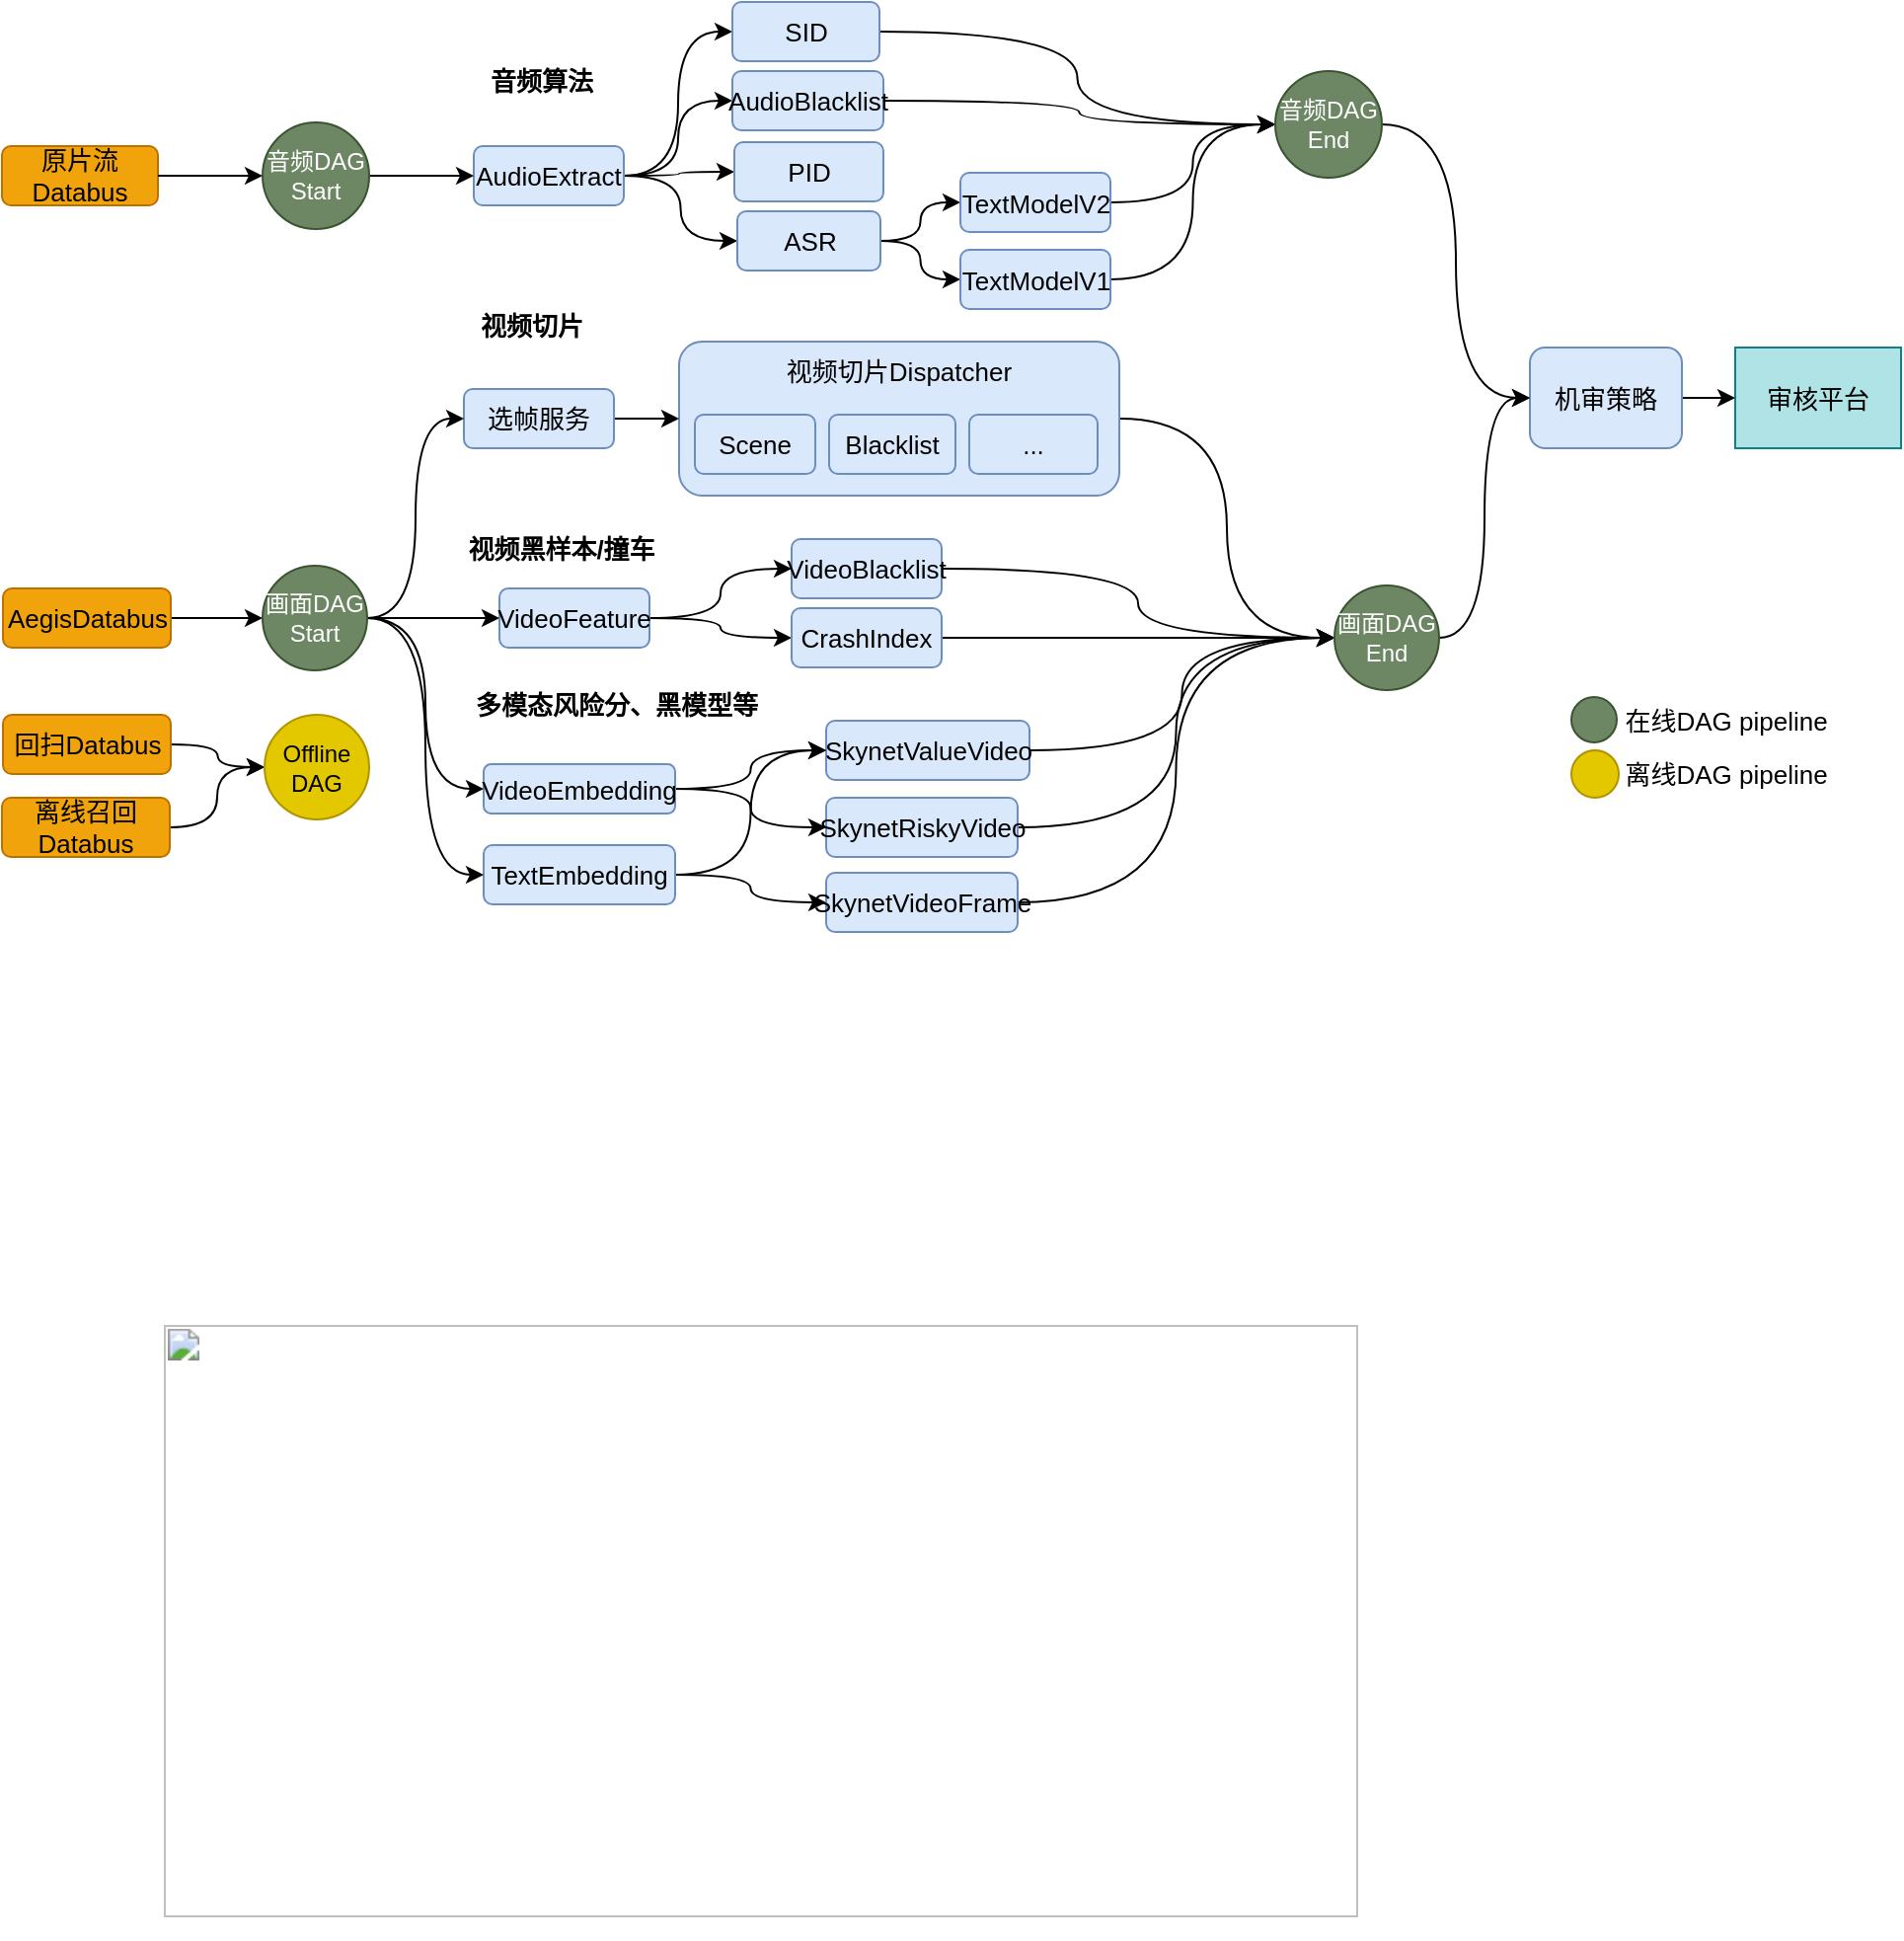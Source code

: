 <mxfile version="24.0.4" type="github">
  <diagram id="Mzif3MlfNewGBexyQ6pW" name="新机审流程">
    <mxGraphModel dx="1434" dy="1512" grid="0" gridSize="10" guides="1" tooltips="1" connect="1" arrows="1" fold="1" page="1" pageScale="1" pageWidth="1169" pageHeight="827" math="0" shadow="0">
      <root>
        <mxCell id="0" />
        <mxCell id="1" parent="0" />
        <mxCell id="2KQEu0lB_ZdivUlEr96o-11" value="审核平台" style="rounded=0;whiteSpace=wrap;html=1;fontSize=13;fillColor=#b0e3e6;strokeColor=#0e8088;" parent="1" vertex="1">
          <mxGeometry x="1042" y="-390" width="84" height="51" as="geometry" />
        </mxCell>
        <mxCell id="vf4R6eB1hgoiosgvf34Q-69" style="edgeStyle=orthogonalEdgeStyle;curved=1;rounded=0;orthogonalLoop=1;jettySize=auto;html=1;exitX=1;exitY=0.5;exitDx=0;exitDy=0;entryX=0;entryY=0.5;entryDx=0;entryDy=0;fontSize=13;" parent="1" source="kGWkDboD7di_XbReE8EX-30" target="kGWkDboD7di_XbReE8EX-33" edge="1">
          <mxGeometry relative="1" as="geometry" />
        </mxCell>
        <mxCell id="vf4R6eB1hgoiosgvf34Q-70" style="edgeStyle=orthogonalEdgeStyle;curved=1;rounded=0;orthogonalLoop=1;jettySize=auto;html=1;exitX=1;exitY=0.5;exitDx=0;exitDy=0;entryX=0;entryY=0.5;entryDx=0;entryDy=0;fontSize=13;" parent="1" source="kGWkDboD7di_XbReE8EX-30" target="kGWkDboD7di_XbReE8EX-34" edge="1">
          <mxGeometry relative="1" as="geometry" />
        </mxCell>
        <mxCell id="vf4R6eB1hgoiosgvf34Q-71" style="edgeStyle=orthogonalEdgeStyle;curved=1;rounded=0;orthogonalLoop=1;jettySize=auto;html=1;exitX=1;exitY=0.5;exitDx=0;exitDy=0;entryX=0;entryY=0.5;entryDx=0;entryDy=0;fontSize=13;" parent="1" source="kGWkDboD7di_XbReE8EX-30" target="kGWkDboD7di_XbReE8EX-37" edge="1">
          <mxGeometry relative="1" as="geometry" />
        </mxCell>
        <mxCell id="vf4R6eB1hgoiosgvf34Q-72" style="edgeStyle=orthogonalEdgeStyle;curved=1;rounded=0;orthogonalLoop=1;jettySize=auto;html=1;exitX=1;exitY=0.5;exitDx=0;exitDy=0;entryX=0;entryY=0.5;entryDx=0;entryDy=0;fontSize=13;" parent="1" source="kGWkDboD7di_XbReE8EX-30" target="kGWkDboD7di_XbReE8EX-32" edge="1">
          <mxGeometry relative="1" as="geometry" />
        </mxCell>
        <mxCell id="kGWkDboD7di_XbReE8EX-30" value="&lt;span style=&quot;font-size: 13px;&quot;&gt;AudioExtract&lt;/span&gt;" style="rounded=1;whiteSpace=wrap;html=1;fontSize=13;fillColor=#dae8fc;strokeColor=#6c8ebf;" parent="1" vertex="1">
          <mxGeometry x="403" y="-492" width="76" height="30" as="geometry" />
        </mxCell>
        <mxCell id="2PBx-i7iapAm84XtsBXq-2" style="edgeStyle=orthogonalEdgeStyle;curved=1;rounded=0;orthogonalLoop=1;jettySize=auto;html=1;exitX=1;exitY=0.5;exitDx=0;exitDy=0;entryX=0;entryY=0.5;entryDx=0;entryDy=0;fontSize=13;" edge="1" parent="1" source="kGWkDboD7di_XbReE8EX-32" target="kGWkDboD7di_XbReE8EX-63">
          <mxGeometry relative="1" as="geometry" />
        </mxCell>
        <mxCell id="2PBx-i7iapAm84XtsBXq-3" style="edgeStyle=orthogonalEdgeStyle;curved=1;rounded=0;orthogonalLoop=1;jettySize=auto;html=1;exitX=1;exitY=0.5;exitDx=0;exitDy=0;entryX=0;entryY=0.5;entryDx=0;entryDy=0;fontSize=13;" edge="1" parent="1" source="kGWkDboD7di_XbReE8EX-32" target="kGWkDboD7di_XbReE8EX-62">
          <mxGeometry relative="1" as="geometry" />
        </mxCell>
        <mxCell id="kGWkDboD7di_XbReE8EX-32" value="&lt;span style=&quot;font-size: 13px;&quot;&gt;ASR&lt;/span&gt;" style="rounded=1;whiteSpace=wrap;html=1;fontSize=13;fillColor=#dae8fc;strokeColor=#6c8ebf;" parent="1" vertex="1">
          <mxGeometry x="536.5" y="-459" width="72.5" height="30" as="geometry" />
        </mxCell>
        <mxCell id="2PBx-i7iapAm84XtsBXq-25" style="edgeStyle=orthogonalEdgeStyle;curved=1;rounded=0;orthogonalLoop=1;jettySize=auto;html=1;exitX=1;exitY=0.5;exitDx=0;exitDy=0;entryX=0;entryY=0.5;entryDx=0;entryDy=0;fontSize=13;" edge="1" parent="1" source="kGWkDboD7di_XbReE8EX-33" target="2PBx-i7iapAm84XtsBXq-18">
          <mxGeometry relative="1" as="geometry" />
        </mxCell>
        <mxCell id="kGWkDboD7di_XbReE8EX-33" value="&lt;span style=&quot;font-size: 13px;&quot;&gt;SID&lt;/span&gt;" style="rounded=1;whiteSpace=wrap;html=1;fontSize=13;fillColor=#dae8fc;strokeColor=#6c8ebf;" parent="1" vertex="1">
          <mxGeometry x="534" y="-565" width="74.5" height="30" as="geometry" />
        </mxCell>
        <mxCell id="2PBx-i7iapAm84XtsBXq-26" style="edgeStyle=orthogonalEdgeStyle;curved=1;rounded=0;orthogonalLoop=1;jettySize=auto;html=1;exitX=1;exitY=0.5;exitDx=0;exitDy=0;entryX=0;entryY=0.5;entryDx=0;entryDy=0;fontSize=13;" edge="1" parent="1" source="kGWkDboD7di_XbReE8EX-34" target="2PBx-i7iapAm84XtsBXq-18">
          <mxGeometry relative="1" as="geometry" />
        </mxCell>
        <mxCell id="kGWkDboD7di_XbReE8EX-34" value="&lt;span style=&quot;font-size: 13px;&quot;&gt;AudioBlacklist&lt;/span&gt;" style="rounded=1;whiteSpace=wrap;html=1;fontSize=13;fillColor=#dae8fc;strokeColor=#6c8ebf;" parent="1" vertex="1">
          <mxGeometry x="534" y="-530" width="76.5" height="30" as="geometry" />
        </mxCell>
        <mxCell id="kGWkDboD7di_XbReE8EX-37" value="&lt;span style=&quot;font-size: 13px;&quot;&gt;PID&lt;/span&gt;" style="rounded=1;whiteSpace=wrap;html=1;fontSize=13;fillColor=#dae8fc;strokeColor=#6c8ebf;" parent="1" vertex="1">
          <mxGeometry x="535" y="-494" width="75.5" height="30" as="geometry" />
        </mxCell>
        <mxCell id="2PBx-i7iapAm84XtsBXq-28" style="edgeStyle=orthogonalEdgeStyle;curved=1;rounded=0;orthogonalLoop=1;jettySize=auto;html=1;exitX=1;exitY=0.5;exitDx=0;exitDy=0;entryX=0;entryY=0.5;entryDx=0;entryDy=0;fontSize=13;" edge="1" parent="1" source="kGWkDboD7di_XbReE8EX-62" target="2PBx-i7iapAm84XtsBXq-18">
          <mxGeometry relative="1" as="geometry" />
        </mxCell>
        <mxCell id="kGWkDboD7di_XbReE8EX-62" value="TextModelV1" style="rounded=1;whiteSpace=wrap;html=1;fontSize=13;fillColor=#dae8fc;strokeColor=#6c8ebf;" parent="1" vertex="1">
          <mxGeometry x="649.5" y="-439.5" width="76" height="30" as="geometry" />
        </mxCell>
        <mxCell id="2PBx-i7iapAm84XtsBXq-27" style="edgeStyle=orthogonalEdgeStyle;curved=1;rounded=0;orthogonalLoop=1;jettySize=auto;html=1;exitX=1;exitY=0.5;exitDx=0;exitDy=0;entryX=0;entryY=0.5;entryDx=0;entryDy=0;fontSize=13;" edge="1" parent="1" source="kGWkDboD7di_XbReE8EX-63" target="2PBx-i7iapAm84XtsBXq-18">
          <mxGeometry relative="1" as="geometry" />
        </mxCell>
        <mxCell id="kGWkDboD7di_XbReE8EX-63" value="TextModelV2" style="rounded=1;whiteSpace=wrap;html=1;fontSize=13;fillColor=#dae8fc;strokeColor=#6c8ebf;" parent="1" vertex="1">
          <mxGeometry x="649.5" y="-478.5" width="76" height="30" as="geometry" />
        </mxCell>
        <mxCell id="vf4R6eB1hgoiosgvf34Q-12" style="edgeStyle=orthogonalEdgeStyle;curved=1;rounded=0;orthogonalLoop=1;jettySize=auto;html=1;exitX=1;exitY=0.5;exitDx=0;exitDy=0;entryX=0;entryY=0.5;entryDx=0;entryDy=0;fontSize=13;" parent="1" source="kGWkDboD7di_XbReE8EX-79" target="kGWkDboD7di_XbReE8EX-98" edge="1">
          <mxGeometry relative="1" as="geometry" />
        </mxCell>
        <mxCell id="vf4R6eB1hgoiosgvf34Q-13" style="edgeStyle=orthogonalEdgeStyle;curved=1;rounded=0;orthogonalLoop=1;jettySize=auto;html=1;exitX=1;exitY=0.5;exitDx=0;exitDy=0;entryX=0;entryY=0.5;entryDx=0;entryDy=0;fontSize=13;" parent="1" source="kGWkDboD7di_XbReE8EX-79" target="kGWkDboD7di_XbReE8EX-94" edge="1">
          <mxGeometry relative="1" as="geometry" />
        </mxCell>
        <mxCell id="kGWkDboD7di_XbReE8EX-79" value="VideoFeature" style="rounded=1;whiteSpace=wrap;html=1;fontSize=13;fillColor=#dae8fc;strokeColor=#6c8ebf;" parent="1" vertex="1">
          <mxGeometry x="416.0" y="-268" width="76" height="30" as="geometry" />
        </mxCell>
        <mxCell id="2PBx-i7iapAm84XtsBXq-29" style="edgeStyle=orthogonalEdgeStyle;curved=1;rounded=0;orthogonalLoop=1;jettySize=auto;html=1;exitX=1;exitY=0.5;exitDx=0;exitDy=0;entryX=0;entryY=0.5;entryDx=0;entryDy=0;fontSize=13;" edge="1" parent="1" source="kGWkDboD7di_XbReE8EX-85" target="2PBx-i7iapAm84XtsBXq-19">
          <mxGeometry relative="1" as="geometry" />
        </mxCell>
        <mxCell id="kGWkDboD7di_XbReE8EX-85" value="视频切片Dispatcher&lt;div style=&quot;font-size: 13px;&quot;&gt;&lt;br style=&quot;font-size: 13px;&quot;&gt;&lt;/div&gt;&lt;div style=&quot;font-size: 13px;&quot;&gt;&lt;br style=&quot;font-size: 13px;&quot;&gt;&lt;/div&gt;&lt;div style=&quot;font-size: 13px;&quot;&gt;&lt;br style=&quot;font-size: 13px;&quot;&gt;&lt;/div&gt;" style="rounded=1;whiteSpace=wrap;html=1;fontSize=13;fillColor=#dae8fc;strokeColor=#6c8ebf;direction=east;" parent="1" vertex="1">
          <mxGeometry x="507" y="-393" width="223" height="78" as="geometry" />
        </mxCell>
        <mxCell id="2PBx-i7iapAm84XtsBXq-31" style="edgeStyle=orthogonalEdgeStyle;curved=1;rounded=0;orthogonalLoop=1;jettySize=auto;html=1;exitX=1;exitY=0.5;exitDx=0;exitDy=0;entryX=0;entryY=0.5;entryDx=0;entryDy=0;fontSize=13;" edge="1" parent="1" source="kGWkDboD7di_XbReE8EX-94" target="2PBx-i7iapAm84XtsBXq-19">
          <mxGeometry relative="1" as="geometry" />
        </mxCell>
        <mxCell id="kGWkDboD7di_XbReE8EX-94" value="CrashIndex" style="rounded=1;whiteSpace=wrap;html=1;fontSize=13;fillColor=#dae8fc;strokeColor=#6c8ebf;" parent="1" vertex="1">
          <mxGeometry x="564.0" y="-258" width="76" height="30" as="geometry" />
        </mxCell>
        <mxCell id="2PBx-i7iapAm84XtsBXq-30" style="edgeStyle=orthogonalEdgeStyle;curved=1;rounded=0;orthogonalLoop=1;jettySize=auto;html=1;exitX=1;exitY=0.5;exitDx=0;exitDy=0;entryX=0;entryY=0.5;entryDx=0;entryDy=0;fontSize=13;" edge="1" parent="1" source="kGWkDboD7di_XbReE8EX-98" target="2PBx-i7iapAm84XtsBXq-19">
          <mxGeometry relative="1" as="geometry" />
        </mxCell>
        <mxCell id="kGWkDboD7di_XbReE8EX-98" value="VideoBlacklist" style="rounded=1;whiteSpace=wrap;html=1;fontSize=13;fillColor=#dae8fc;strokeColor=#6c8ebf;strokeWidth=1;" parent="1" vertex="1">
          <mxGeometry x="564" y="-293" width="76" height="30" as="geometry" />
        </mxCell>
        <mxCell id="kGWkDboD7di_XbReE8EX-110" value="Scene" style="rounded=1;whiteSpace=wrap;html=1;fontSize=13;fillColor=#dae8fc;strokeColor=#6c8ebf;direction=east;" parent="1" vertex="1">
          <mxGeometry x="515" y="-356" width="61" height="30" as="geometry" />
        </mxCell>
        <mxCell id="kGWkDboD7di_XbReE8EX-117" value="Blacklist" style="rounded=1;whiteSpace=wrap;html=1;fontSize=13;fillColor=#dae8fc;strokeColor=#6c8ebf;direction=east;" parent="1" vertex="1">
          <mxGeometry x="583" y="-356" width="64" height="30" as="geometry" />
        </mxCell>
        <mxCell id="2PBx-i7iapAm84XtsBXq-32" style="edgeStyle=orthogonalEdgeStyle;curved=1;rounded=0;orthogonalLoop=1;jettySize=auto;html=1;exitX=1;exitY=0.5;exitDx=0;exitDy=0;entryX=0;entryY=0.5;entryDx=0;entryDy=0;fontSize=13;" edge="1" parent="1" source="kGWkDboD7di_XbReE8EX-129" target="2PBx-i7iapAm84XtsBXq-19">
          <mxGeometry relative="1" as="geometry" />
        </mxCell>
        <mxCell id="kGWkDboD7di_XbReE8EX-129" value="SkynetValueVideo" style="rounded=1;whiteSpace=wrap;html=1;fontSize=13;fillColor=#dae8fc;strokeColor=#6c8ebf;flipH=0;flipV=0;" parent="1" vertex="1">
          <mxGeometry x="581.5" y="-201" width="103" height="30" as="geometry" />
        </mxCell>
        <mxCell id="2PBx-i7iapAm84XtsBXq-8" style="edgeStyle=orthogonalEdgeStyle;curved=1;rounded=0;orthogonalLoop=1;jettySize=auto;html=1;exitX=1;exitY=0.5;exitDx=0;exitDy=0;entryX=0;entryY=0.5;entryDx=0;entryDy=0;fontSize=13;" edge="1" parent="1" source="kGWkDboD7di_XbReE8EX-134" target="kGWkDboD7di_XbReE8EX-129">
          <mxGeometry relative="1" as="geometry" />
        </mxCell>
        <mxCell id="2PBx-i7iapAm84XtsBXq-9" style="edgeStyle=orthogonalEdgeStyle;curved=1;rounded=0;orthogonalLoop=1;jettySize=auto;html=1;exitX=1;exitY=0.5;exitDx=0;exitDy=0;entryX=0;entryY=0.5;entryDx=0;entryDy=0;fontSize=13;" edge="1" parent="1" source="kGWkDboD7di_XbReE8EX-134" target="kGWkDboD7di_XbReE8EX-227">
          <mxGeometry relative="1" as="geometry" />
        </mxCell>
        <mxCell id="kGWkDboD7di_XbReE8EX-134" value="VideoEmbedding" style="rounded=1;whiteSpace=wrap;html=1;fontSize=13;fillColor=#dae8fc;strokeColor=#6c8ebf;flipH=0;flipV=0;" parent="1" vertex="1">
          <mxGeometry x="408" y="-179" width="97" height="25" as="geometry" />
        </mxCell>
        <mxCell id="2PBx-i7iapAm84XtsBXq-10" style="edgeStyle=orthogonalEdgeStyle;curved=1;rounded=0;orthogonalLoop=1;jettySize=auto;html=1;exitX=1;exitY=0.5;exitDx=0;exitDy=0;entryX=0;entryY=0.5;entryDx=0;entryDy=0;fontSize=13;" edge="1" parent="1" source="kGWkDboD7di_XbReE8EX-136" target="kGWkDboD7di_XbReE8EX-129">
          <mxGeometry relative="1" as="geometry" />
        </mxCell>
        <mxCell id="2PBx-i7iapAm84XtsBXq-11" style="edgeStyle=orthogonalEdgeStyle;curved=1;rounded=0;orthogonalLoop=1;jettySize=auto;html=1;exitX=1;exitY=0.5;exitDx=0;exitDy=0;fontSize=13;" edge="1" parent="1" source="kGWkDboD7di_XbReE8EX-136" target="7Qb2B7hWJv66uCLkFHdZ-6">
          <mxGeometry relative="1" as="geometry" />
        </mxCell>
        <mxCell id="kGWkDboD7di_XbReE8EX-136" value="TextEmbedding" style="rounded=1;whiteSpace=wrap;html=1;fontSize=13;fillColor=#dae8fc;strokeColor=#6c8ebf;flipH=0;flipV=0;" parent="1" vertex="1">
          <mxGeometry x="408.0" y="-138" width="97" height="30" as="geometry" />
        </mxCell>
        <mxCell id="2PBx-i7iapAm84XtsBXq-33" style="edgeStyle=orthogonalEdgeStyle;curved=1;rounded=0;orthogonalLoop=1;jettySize=auto;html=1;exitX=1;exitY=0.5;exitDx=0;exitDy=0;entryX=0;entryY=0.5;entryDx=0;entryDy=0;fontSize=13;" edge="1" parent="1" source="kGWkDboD7di_XbReE8EX-227" target="2PBx-i7iapAm84XtsBXq-19">
          <mxGeometry relative="1" as="geometry">
            <mxPoint x="840" y="-223" as="targetPoint" />
          </mxGeometry>
        </mxCell>
        <mxCell id="kGWkDboD7di_XbReE8EX-227" value="SkynetRiskyVideo" style="rounded=1;whiteSpace=wrap;html=1;fontSize=13;fillColor=#dae8fc;strokeColor=#6c8ebf;flipH=0;flipV=0;" parent="1" vertex="1">
          <mxGeometry x="581.5" y="-162" width="97" height="30" as="geometry" />
        </mxCell>
        <mxCell id="2PBx-i7iapAm84XtsBXq-38" style="edgeStyle=orthogonalEdgeStyle;curved=1;rounded=0;orthogonalLoop=1;jettySize=auto;html=1;exitX=1;exitY=0.5;exitDx=0;exitDy=0;entryX=0;entryY=0.5;entryDx=0;entryDy=0;fontSize=13;" edge="1" parent="1" source="kGWkDboD7di_XbReE8EX-29" target="2KQEu0lB_ZdivUlEr96o-11">
          <mxGeometry relative="1" as="geometry" />
        </mxCell>
        <mxCell id="kGWkDboD7di_XbReE8EX-29" value="&lt;span style=&quot;font-size: 13px;&quot;&gt;机审策略&lt;/span&gt;" style="rounded=1;whiteSpace=wrap;html=1;fontSize=13;fillColor=#dae8fc;strokeColor=#6c8ebf;" parent="1" vertex="1">
          <mxGeometry x="938" y="-390" width="77" height="51" as="geometry" />
        </mxCell>
        <mxCell id="kGWkDboD7di_XbReE8EX-116" value="..." style="rounded=1;whiteSpace=wrap;html=1;fontSize=13;fillColor=#dae8fc;strokeColor=#6c8ebf;direction=east;" parent="1" vertex="1">
          <mxGeometry x="654" y="-356" width="65" height="30" as="geometry" />
        </mxCell>
        <mxCell id="2PBx-i7iapAm84XtsBXq-34" style="edgeStyle=orthogonalEdgeStyle;curved=1;rounded=0;orthogonalLoop=1;jettySize=auto;html=1;exitX=1;exitY=0.5;exitDx=0;exitDy=0;entryX=0;entryY=0.5;entryDx=0;entryDy=0;fontSize=13;" edge="1" parent="1" source="7Qb2B7hWJv66uCLkFHdZ-6" target="2PBx-i7iapAm84XtsBXq-19">
          <mxGeometry relative="1" as="geometry">
            <mxPoint x="786" y="-222" as="targetPoint" />
          </mxGeometry>
        </mxCell>
        <mxCell id="7Qb2B7hWJv66uCLkFHdZ-6" value="SkynetVideoFrame" style="rounded=1;whiteSpace=wrap;html=1;fontSize=13;fillColor=#dae8fc;strokeColor=#6c8ebf;flipH=0;flipV=0;" parent="1" vertex="1">
          <mxGeometry x="581.5" y="-124" width="97" height="30" as="geometry" />
        </mxCell>
        <mxCell id="PJ2n8iGxlKjYNNfUEFyu-1" value="&lt;div data-version=&quot;3.0.0&quot; data-hash=&quot;d41d8cd98f00b204e9800998ecf8427e&quot; style=&quot;color: rgb(0, 0, 0); font-size: 13px; font-style: normal; font-variant-ligatures: normal; font-variant-caps: normal; font-weight: 400; letter-spacing: normal; orphans: 2; text-align: start; text-indent: 0px; text-transform: none; widows: 2; word-spacing: 0px; -webkit-text-stroke-width: 0px; text-decoration-thickness: initial; text-decoration-style: initial; text-decoration-color: initial;&quot;&gt;&lt;/div&gt;&lt;div style=&quot;color: rgb(0, 0, 0); font-size: 13px; font-style: normal; font-variant-ligatures: normal; font-variant-caps: normal; font-weight: 400; letter-spacing: normal; orphans: 2; text-align: start; text-indent: 0px; text-transform: none; widows: 2; word-spacing: 0px; -webkit-text-stroke-width: 0px; text-decoration-thickness: initial; text-decoration-style: initial; text-decoration-color: initial;&quot;&gt;&lt;div class=&quot;document&quot; style=&quot;font-size: 13px;&quot;&gt;&lt;div class=&quot;section&quot; style=&quot;font-size: 13px;&quot;&gt;&lt;p class=&quot;paragraph text-align-type-left pap-line-1.3 pap-line-rule-auto pap-spacing-before-3pt pap-spacing-after-3pt&quot; style=&quot;text-align: left; line-height: 1.3px; margin-top: 4px; margin-bottom: 4px; font-size: 13px;&quot;&gt;&lt;span class=&quot;image-wrapper&quot; style=&quot;display: inline-block; overflow: hidden; transform: rotate(0deg); width: 604.733px; height: 299.563px; font-size: 13px;&quot;&gt;&lt;img id=&quot;4bb36977&quot; src=&quot;https://wdcdn.qpic.cn/MTY4ODg1MDgxNTMwMzM3OA_322669__O6tu0zqx6BO3Ktv_1673539197?w=1510&amp;amp;h=748&quot; width=&quot;604.733&quot; height=&quot;299.563px&quot; style=&quot;margin-left: 0px; margin-top: 0px; width: 604.733px; height: 299.563px; font-size: 13px;&quot;&gt;&lt;/span&gt;&lt;/p&gt;&lt;/div&gt;&lt;/div&gt;&lt;/div&gt;" style="text;whiteSpace=wrap;html=1;fontSize=13;" parent="1" vertex="1">
          <mxGeometry x="244.002" y="93.997" width="540" height="322" as="geometry" />
        </mxCell>
        <mxCell id="2PBx-i7iapAm84XtsBXq-24" style="edgeStyle=orthogonalEdgeStyle;curved=1;rounded=0;orthogonalLoop=1;jettySize=auto;html=1;exitX=1;exitY=0.5;exitDx=0;exitDy=0;entryX=0;entryY=0.5;entryDx=0;entryDy=0;fontSize=13;" edge="1" parent="1" source="vf4R6eB1hgoiosgvf34Q-40" target="2PBx-i7iapAm84XtsBXq-12">
          <mxGeometry relative="1" as="geometry" />
        </mxCell>
        <mxCell id="vf4R6eB1hgoiosgvf34Q-40" value="&lt;span style=&quot;font-size: 13px;&quot;&gt;AegisDatabus&lt;/span&gt;" style="rounded=1;whiteSpace=wrap;html=1;fontSize=13;fillColor=#f0a30a;strokeColor=#BD7000;fontColor=#000000;" parent="1" vertex="1">
          <mxGeometry x="164.5" y="-268" width="85" height="30" as="geometry" />
        </mxCell>
        <mxCell id="2PBx-i7iapAm84XtsBXq-5" style="edgeStyle=orthogonalEdgeStyle;curved=1;rounded=0;orthogonalLoop=1;jettySize=auto;html=1;exitX=1;exitY=0.5;exitDx=0;exitDy=0;fontSize=13;" edge="1" parent="1" source="2PBx-i7iapAm84XtsBXq-13" target="kGWkDboD7di_XbReE8EX-30">
          <mxGeometry relative="1" as="geometry" />
        </mxCell>
        <mxCell id="2KQEu0lB_ZdivUlEr96o-17" value="原片流Databus" style="rounded=1;whiteSpace=wrap;html=1;fontSize=13;fillColor=#f0a30a;strokeColor=#BD7000;fontColor=#000000;" parent="1" vertex="1">
          <mxGeometry x="164" y="-492" width="79" height="30" as="geometry" />
        </mxCell>
        <mxCell id="2KQEu0lB_ZdivUlEr96o-20" value="视频切片" style="text;html=1;align=center;verticalAlign=middle;resizable=0;points=[];autosize=1;strokeColor=none;fillColor=none;fontSize=13;fontStyle=1" parent="1" vertex="1">
          <mxGeometry x="397" y="-415" width="70" height="28" as="geometry" />
        </mxCell>
        <mxCell id="2KQEu0lB_ZdivUlEr96o-21" value="视频黑样本/撞车" style="text;html=1;align=center;verticalAlign=middle;resizable=0;points=[];autosize=1;strokeColor=none;fillColor=none;fontSize=13;fontStyle=1" parent="1" vertex="1">
          <mxGeometry x="390" y="-302" width="113" height="28" as="geometry" />
        </mxCell>
        <mxCell id="2KQEu0lB_ZdivUlEr96o-22" value="多模态风险分、黑模型等" style="text;html=1;align=center;verticalAlign=middle;resizable=0;points=[];autosize=1;strokeColor=none;fillColor=none;fontSize=13;fontStyle=1" parent="1" vertex="1">
          <mxGeometry x="394" y="-223" width="161" height="28" as="geometry" />
        </mxCell>
        <mxCell id="2PBx-i7iapAm84XtsBXq-37" style="edgeStyle=orthogonalEdgeStyle;curved=1;rounded=0;orthogonalLoop=1;jettySize=auto;html=1;exitX=1;exitY=0.5;exitDx=0;exitDy=0;entryX=0;entryY=0.5;entryDx=0;entryDy=0;fontSize=13;" edge="1" parent="1" source="2PBx-i7iapAm84XtsBXq-6" target="kGWkDboD7di_XbReE8EX-85">
          <mxGeometry relative="1" as="geometry" />
        </mxCell>
        <mxCell id="2PBx-i7iapAm84XtsBXq-6" value="选帧服务" style="rounded=1;whiteSpace=wrap;html=1;fontSize=13;fillColor=#dae8fc;strokeColor=#6c8ebf;direction=east;" vertex="1" parent="1">
          <mxGeometry x="398" y="-369" width="76" height="30" as="geometry" />
        </mxCell>
        <mxCell id="2PBx-i7iapAm84XtsBXq-22" style="edgeStyle=orthogonalEdgeStyle;curved=1;rounded=0;orthogonalLoop=1;jettySize=auto;html=1;exitX=1;exitY=0.5;exitDx=0;exitDy=0;entryX=0;entryY=0.5;entryDx=0;entryDy=0;fontSize=13;" edge="1" parent="1" source="2PBx-i7iapAm84XtsBXq-12" target="kGWkDboD7di_XbReE8EX-134">
          <mxGeometry relative="1" as="geometry" />
        </mxCell>
        <mxCell id="2PBx-i7iapAm84XtsBXq-23" style="edgeStyle=orthogonalEdgeStyle;curved=1;rounded=0;orthogonalLoop=1;jettySize=auto;html=1;exitX=1;exitY=0.5;exitDx=0;exitDy=0;entryX=0;entryY=0.5;entryDx=0;entryDy=0;fontSize=13;" edge="1" parent="1" source="2PBx-i7iapAm84XtsBXq-12" target="kGWkDboD7di_XbReE8EX-136">
          <mxGeometry relative="1" as="geometry" />
        </mxCell>
        <mxCell id="2PBx-i7iapAm84XtsBXq-35" style="edgeStyle=orthogonalEdgeStyle;curved=1;rounded=0;orthogonalLoop=1;jettySize=auto;html=1;exitX=1;exitY=0.5;exitDx=0;exitDy=0;entryX=0;entryY=0.5;entryDx=0;entryDy=0;fontSize=13;" edge="1" parent="1" source="2PBx-i7iapAm84XtsBXq-12" target="kGWkDboD7di_XbReE8EX-79">
          <mxGeometry relative="1" as="geometry" />
        </mxCell>
        <mxCell id="2PBx-i7iapAm84XtsBXq-36" style="edgeStyle=orthogonalEdgeStyle;curved=1;rounded=0;orthogonalLoop=1;jettySize=auto;html=1;exitX=1;exitY=0.5;exitDx=0;exitDy=0;entryX=0;entryY=0.5;entryDx=0;entryDy=0;fontSize=13;" edge="1" parent="1" source="2PBx-i7iapAm84XtsBXq-12" target="2PBx-i7iapAm84XtsBXq-6">
          <mxGeometry relative="1" as="geometry" />
        </mxCell>
        <mxCell id="2PBx-i7iapAm84XtsBXq-12" value="画面DAG&lt;div style=&quot;font-size: 12px;&quot;&gt;Start&lt;/div&gt;" style="ellipse;whiteSpace=wrap;html=1;aspect=fixed;fillColor=#6d8764;strokeColor=#3A5431;fontColor=#ffffff;fontSize=12;" vertex="1" parent="1">
          <mxGeometry x="296" y="-279.5" width="53" height="53" as="geometry" />
        </mxCell>
        <mxCell id="2PBx-i7iapAm84XtsBXq-14" value="" style="edgeStyle=orthogonalEdgeStyle;curved=1;rounded=0;orthogonalLoop=1;jettySize=auto;html=1;exitX=1;exitY=0.5;exitDx=0;exitDy=0;fontSize=13;" edge="1" parent="1" source="2KQEu0lB_ZdivUlEr96o-17" target="2PBx-i7iapAm84XtsBXq-13">
          <mxGeometry relative="1" as="geometry">
            <mxPoint x="161" y="-477" as="sourcePoint" />
            <mxPoint x="542" y="-477" as="targetPoint" />
          </mxGeometry>
        </mxCell>
        <mxCell id="2PBx-i7iapAm84XtsBXq-13" value="音频DAG&lt;div style=&quot;font-size: 12px;&quot;&gt;Start&lt;/div&gt;" style="ellipse;whiteSpace=wrap;html=1;aspect=fixed;fillColor=#6d8764;strokeColor=#3A5431;fontColor=#ffffff;fontSize=12;" vertex="1" parent="1">
          <mxGeometry x="296" y="-504" width="54" height="54" as="geometry" />
        </mxCell>
        <mxCell id="2PBx-i7iapAm84XtsBXq-15" value="音频算法" style="text;html=1;align=center;verticalAlign=middle;resizable=0;points=[];autosize=1;strokeColor=none;fillColor=none;fontSize=13;fontStyle=1" vertex="1" parent="1">
          <mxGeometry x="402" y="-539" width="70" height="28" as="geometry" />
        </mxCell>
        <mxCell id="2PBx-i7iapAm84XtsBXq-21" style="edgeStyle=orthogonalEdgeStyle;curved=1;rounded=0;orthogonalLoop=1;jettySize=auto;html=1;exitX=1;exitY=0.5;exitDx=0;exitDy=0;entryX=0;entryY=0.5;entryDx=0;entryDy=0;fontSize=13;" edge="1" parent="1" source="2PBx-i7iapAm84XtsBXq-18" target="kGWkDboD7di_XbReE8EX-29">
          <mxGeometry relative="1" as="geometry">
            <mxPoint x="1143" y="-150" as="targetPoint" />
          </mxGeometry>
        </mxCell>
        <mxCell id="2PBx-i7iapAm84XtsBXq-18" value="音频DAG&lt;div style=&quot;font-size: 12px;&quot;&gt;End&lt;/div&gt;" style="ellipse;whiteSpace=wrap;html=1;aspect=fixed;fillColor=#6d8764;strokeColor=#3A5431;fontColor=#ffffff;fontSize=12;" vertex="1" parent="1">
          <mxGeometry x="809" y="-530" width="54" height="54" as="geometry" />
        </mxCell>
        <mxCell id="2PBx-i7iapAm84XtsBXq-20" style="edgeStyle=orthogonalEdgeStyle;curved=1;rounded=0;orthogonalLoop=1;jettySize=auto;html=1;exitX=1;exitY=0.5;exitDx=0;exitDy=0;entryX=0;entryY=0.5;entryDx=0;entryDy=0;fontSize=13;" edge="1" parent="1" source="2PBx-i7iapAm84XtsBXq-19" target="kGWkDboD7di_XbReE8EX-29">
          <mxGeometry relative="1" as="geometry" />
        </mxCell>
        <mxCell id="2PBx-i7iapAm84XtsBXq-19" value="画面DAG&lt;div style=&quot;font-size: 12px;&quot;&gt;End&lt;/div&gt;" style="ellipse;whiteSpace=wrap;html=1;aspect=fixed;fillColor=#6d8764;strokeColor=#3A5431;fontColor=#ffffff;fontSize=12;" vertex="1" parent="1">
          <mxGeometry x="839" y="-269.5" width="53" height="53" as="geometry" />
        </mxCell>
        <mxCell id="2PBx-i7iapAm84XtsBXq-42" style="edgeStyle=orthogonalEdgeStyle;curved=1;rounded=0;orthogonalLoop=1;jettySize=auto;html=1;exitX=1;exitY=0.5;exitDx=0;exitDy=0;entryX=0;entryY=0.5;entryDx=0;entryDy=0;fontSize=13;" edge="1" parent="1" source="2PBx-i7iapAm84XtsBXq-39" target="2PBx-i7iapAm84XtsBXq-41">
          <mxGeometry relative="1" as="geometry" />
        </mxCell>
        <mxCell id="2PBx-i7iapAm84XtsBXq-39" value="回扫Databus" style="rounded=1;whiteSpace=wrap;html=1;fontSize=13;fillColor=#f0a30a;strokeColor=#BD7000;fontColor=#000000;" vertex="1" parent="1">
          <mxGeometry x="164.5" y="-204" width="85" height="30" as="geometry" />
        </mxCell>
        <mxCell id="2PBx-i7iapAm84XtsBXq-43" style="edgeStyle=orthogonalEdgeStyle;curved=1;rounded=0;orthogonalLoop=1;jettySize=auto;html=1;exitX=1;exitY=0.5;exitDx=0;exitDy=0;entryX=0;entryY=0.5;entryDx=0;entryDy=0;fontSize=13;" edge="1" parent="1" source="2PBx-i7iapAm84XtsBXq-40" target="2PBx-i7iapAm84XtsBXq-41">
          <mxGeometry relative="1" as="geometry" />
        </mxCell>
        <mxCell id="2PBx-i7iapAm84XtsBXq-40" value="离线召回Databus" style="rounded=1;whiteSpace=wrap;html=1;fontSize=13;fillColor=#f0a30a;strokeColor=#BD7000;fontColor=#000000;" vertex="1" parent="1">
          <mxGeometry x="164" y="-162" width="85" height="30" as="geometry" />
        </mxCell>
        <mxCell id="2PBx-i7iapAm84XtsBXq-41" value="Offline DAG" style="ellipse;whiteSpace=wrap;html=1;aspect=fixed;fillColor=#e3c800;strokeColor=#B09500;fontColor=#000000;fontSize=12;" vertex="1" parent="1">
          <mxGeometry x="297" y="-204" width="53" height="53" as="geometry" />
        </mxCell>
        <mxCell id="2PBx-i7iapAm84XtsBXq-44" value="" style="ellipse;whiteSpace=wrap;html=1;aspect=fixed;fillColor=#6d8764;strokeColor=#3A5431;fontColor=#ffffff;fontSize=13;" vertex="1" parent="1">
          <mxGeometry x="959" y="-213" width="23" height="23" as="geometry" />
        </mxCell>
        <mxCell id="2PBx-i7iapAm84XtsBXq-45" value="在线DAG pipeline" style="text;html=1;align=center;verticalAlign=middle;resizable=0;points=[];autosize=1;strokeColor=none;fillColor=none;fontSize=13;" vertex="1" parent="1">
          <mxGeometry x="976" y="-215.5" width="121" height="28" as="geometry" />
        </mxCell>
        <mxCell id="2PBx-i7iapAm84XtsBXq-46" value="" style="ellipse;whiteSpace=wrap;html=1;aspect=fixed;fillColor=#e3c800;strokeColor=#B09500;fontColor=#000000;fontSize=13;" vertex="1" parent="1">
          <mxGeometry x="959" y="-186" width="24" height="24" as="geometry" />
        </mxCell>
        <mxCell id="2PBx-i7iapAm84XtsBXq-47" value="离线DAG pipeline" style="text;html=1;align=center;verticalAlign=middle;resizable=0;points=[];autosize=1;strokeColor=none;fillColor=none;fontSize=13;" vertex="1" parent="1">
          <mxGeometry x="976" y="-188" width="121" height="28" as="geometry" />
        </mxCell>
      </root>
    </mxGraphModel>
  </diagram>
</mxfile>
